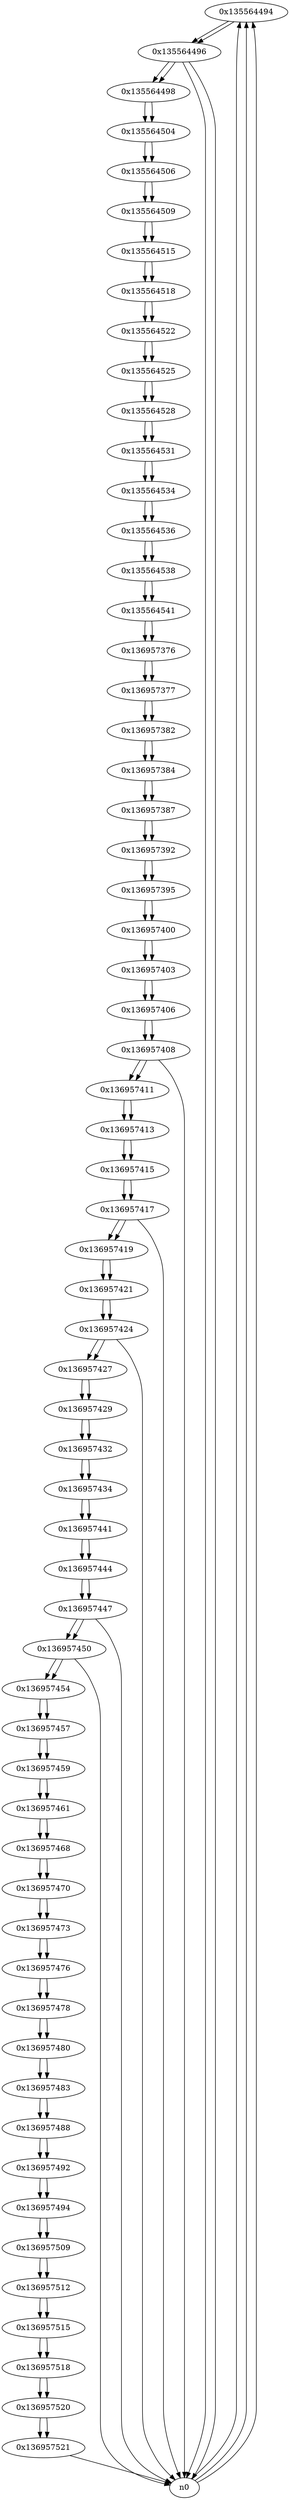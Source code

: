 digraph G{
/* nodes */
  n1 [label="0x135564494"]
  n2 [label="0x135564496"]
  n3 [label="0x135564498"]
  n4 [label="0x135564504"]
  n5 [label="0x135564506"]
  n6 [label="0x135564509"]
  n7 [label="0x135564515"]
  n8 [label="0x135564518"]
  n9 [label="0x135564522"]
  n10 [label="0x135564525"]
  n11 [label="0x135564528"]
  n12 [label="0x135564531"]
  n13 [label="0x135564534"]
  n14 [label="0x135564536"]
  n15 [label="0x135564538"]
  n16 [label="0x135564541"]
  n17 [label="0x136957376"]
  n18 [label="0x136957377"]
  n19 [label="0x136957382"]
  n20 [label="0x136957384"]
  n21 [label="0x136957387"]
  n22 [label="0x136957392"]
  n23 [label="0x136957395"]
  n24 [label="0x136957400"]
  n25 [label="0x136957403"]
  n26 [label="0x136957406"]
  n27 [label="0x136957408"]
  n28 [label="0x136957411"]
  n29 [label="0x136957413"]
  n30 [label="0x136957415"]
  n31 [label="0x136957417"]
  n32 [label="0x136957419"]
  n33 [label="0x136957421"]
  n34 [label="0x136957424"]
  n35 [label="0x136957427"]
  n36 [label="0x136957429"]
  n37 [label="0x136957432"]
  n38 [label="0x136957434"]
  n39 [label="0x136957441"]
  n40 [label="0x136957444"]
  n41 [label="0x136957447"]
  n42 [label="0x136957450"]
  n43 [label="0x136957454"]
  n44 [label="0x136957457"]
  n45 [label="0x136957459"]
  n46 [label="0x136957461"]
  n47 [label="0x136957468"]
  n48 [label="0x136957470"]
  n49 [label="0x136957473"]
  n50 [label="0x136957476"]
  n51 [label="0x136957478"]
  n52 [label="0x136957480"]
  n53 [label="0x136957483"]
  n54 [label="0x136957488"]
  n55 [label="0x136957492"]
  n56 [label="0x136957494"]
  n57 [label="0x136957509"]
  n58 [label="0x136957512"]
  n59 [label="0x136957515"]
  n60 [label="0x136957518"]
  n61 [label="0x136957520"]
  n62 [label="0x136957521"]
/* edges */
n1 -> n2;
n0 -> n1;
n0 -> n1;
n0 -> n1;
n2 -> n0;
n2 -> n3;
n2 -> n0;
n1 -> n2;
n3 -> n4;
n2 -> n3;
n4 -> n5;
n3 -> n4;
n5 -> n6;
n4 -> n5;
n6 -> n7;
n5 -> n6;
n7 -> n8;
n6 -> n7;
n8 -> n9;
n7 -> n8;
n9 -> n10;
n8 -> n9;
n10 -> n11;
n9 -> n10;
n11 -> n12;
n10 -> n11;
n12 -> n13;
n11 -> n12;
n13 -> n14;
n12 -> n13;
n14 -> n15;
n13 -> n14;
n15 -> n16;
n14 -> n15;
n16 -> n17;
n15 -> n16;
n17 -> n18;
n16 -> n17;
n18 -> n19;
n17 -> n18;
n19 -> n20;
n18 -> n19;
n20 -> n21;
n19 -> n20;
n21 -> n22;
n20 -> n21;
n22 -> n23;
n21 -> n22;
n23 -> n24;
n22 -> n23;
n24 -> n25;
n23 -> n24;
n25 -> n26;
n24 -> n25;
n26 -> n27;
n25 -> n26;
n27 -> n28;
n27 -> n0;
n26 -> n27;
n28 -> n29;
n27 -> n28;
n29 -> n30;
n28 -> n29;
n30 -> n31;
n29 -> n30;
n31 -> n32;
n31 -> n0;
n30 -> n31;
n32 -> n33;
n31 -> n32;
n33 -> n34;
n32 -> n33;
n34 -> n35;
n34 -> n0;
n33 -> n34;
n35 -> n36;
n34 -> n35;
n36 -> n37;
n35 -> n36;
n37 -> n38;
n36 -> n37;
n38 -> n39;
n37 -> n38;
n39 -> n40;
n38 -> n39;
n40 -> n41;
n39 -> n40;
n41 -> n42;
n41 -> n0;
n40 -> n41;
n42 -> n43;
n42 -> n0;
n41 -> n42;
n43 -> n44;
n42 -> n43;
n44 -> n45;
n43 -> n44;
n45 -> n46;
n44 -> n45;
n46 -> n47;
n45 -> n46;
n47 -> n48;
n46 -> n47;
n48 -> n49;
n47 -> n48;
n49 -> n50;
n48 -> n49;
n50 -> n51;
n49 -> n50;
n51 -> n52;
n50 -> n51;
n52 -> n53;
n51 -> n52;
n53 -> n54;
n52 -> n53;
n54 -> n55;
n53 -> n54;
n55 -> n56;
n54 -> n55;
n56 -> n57;
n55 -> n56;
n57 -> n58;
n56 -> n57;
n58 -> n59;
n57 -> n58;
n59 -> n60;
n58 -> n59;
n60 -> n61;
n59 -> n60;
n61 -> n62;
n60 -> n61;
n62 -> n0;
n61 -> n62;
}
